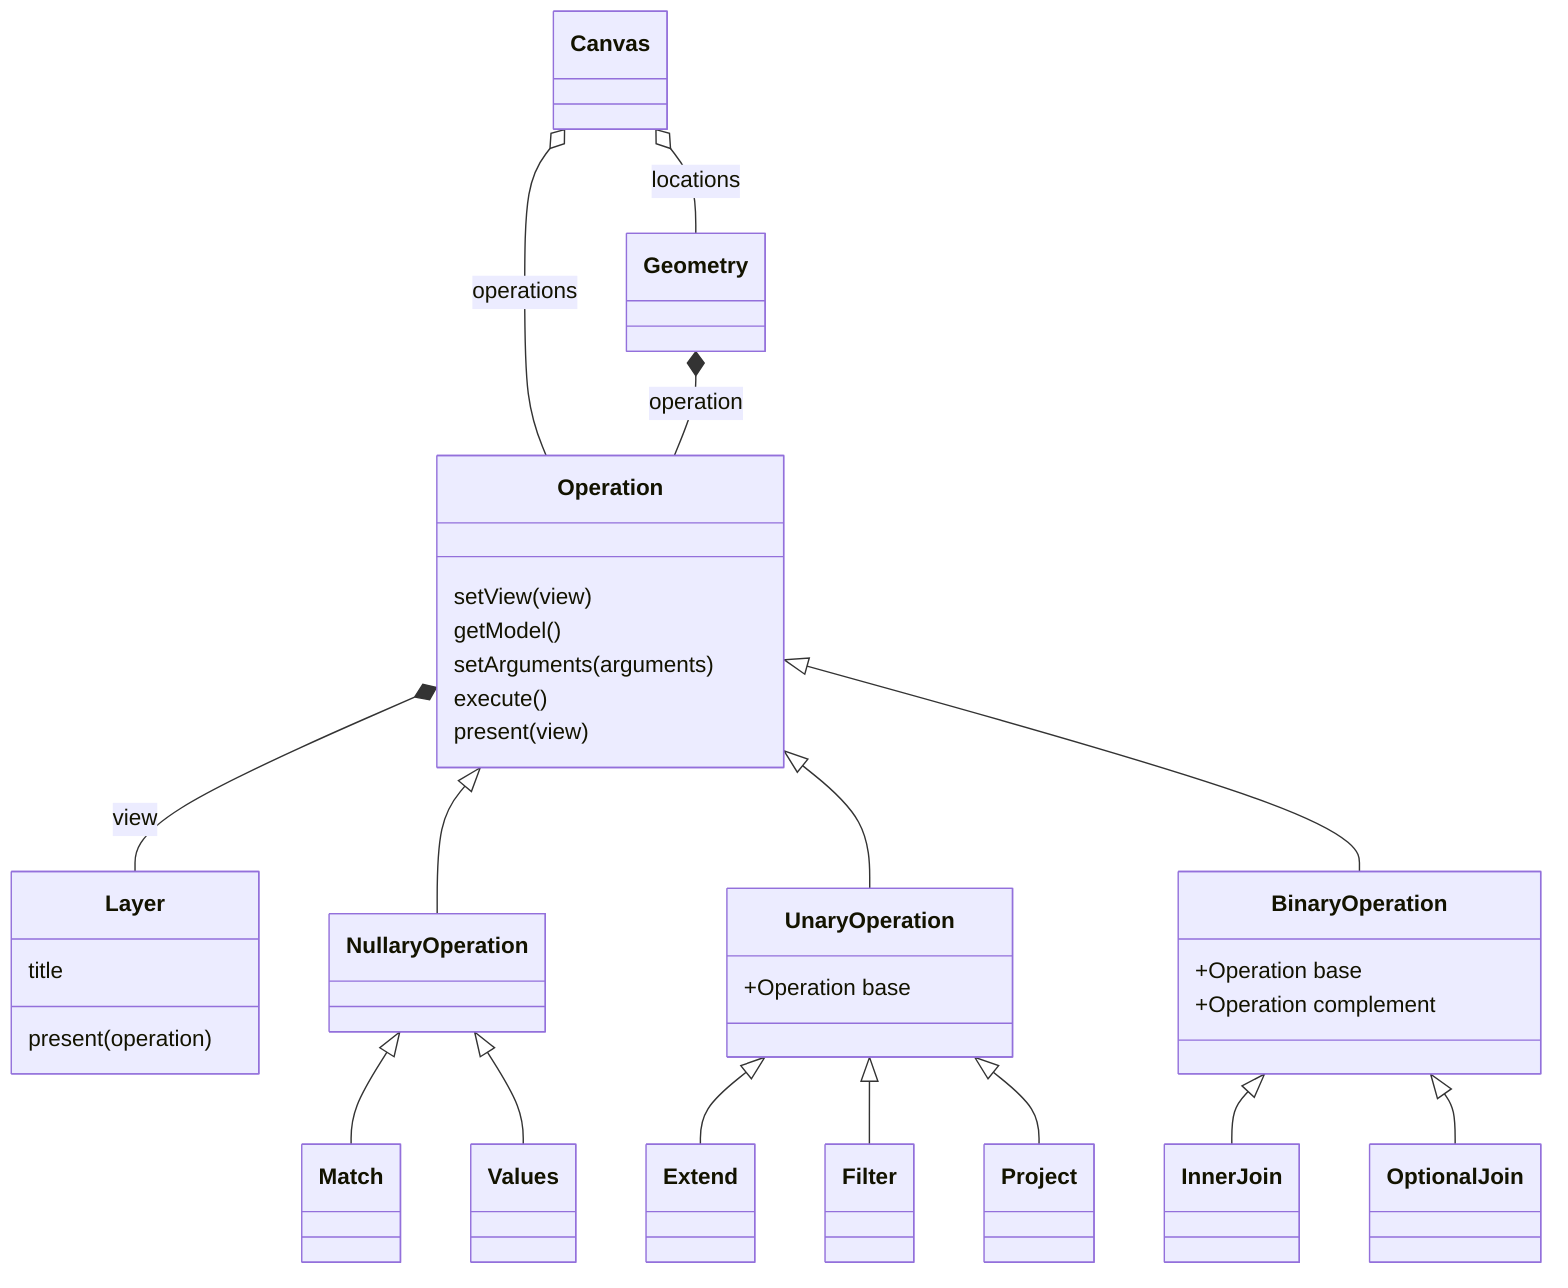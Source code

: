 classDiagram
  class Geometry { }
  class Canvas { }

  class Layer {
  }

  class Operation {
  }
  class NullaryOperation {
  }
  class UnaryOperation {
  }
  class BinaryOperation { }

  class Extend { }

  class Filter { }

  class InnerJoin { }

  class Match { }

  class OptionalJoin { }

  class Project { }

  class Values { }




  Operation <|-- NullaryOperation
  Operation <|-- UnaryOperation
  Operation <|-- BinaryOperation
  NullaryOperation <|-- Match
  NullaryOperation <|-- Values
  UnaryOperation <|-- Extend
  UnaryOperation  <|-- Filter
  UnaryOperation  <|-- Project
  UnaryOperation : +Operation base
  BinaryOperation  <|-- InnerJoin
  BinaryOperation <|-- OptionalJoin
  BinaryOperation : +Operation base
  BinaryOperation : +Operation complement


  Operation : setView(view)
  Operation : getModel()
  Operation : setArguments(arguments)
  Operation : execute()
  Operation : present(view)
  Operation *-- Layer : view

  Canvas o-- Operation : operations
  Canvas o-- Geometry : locations
  Geometry *-- Operation : operation

  Layer : title
  Layer : present(operation)